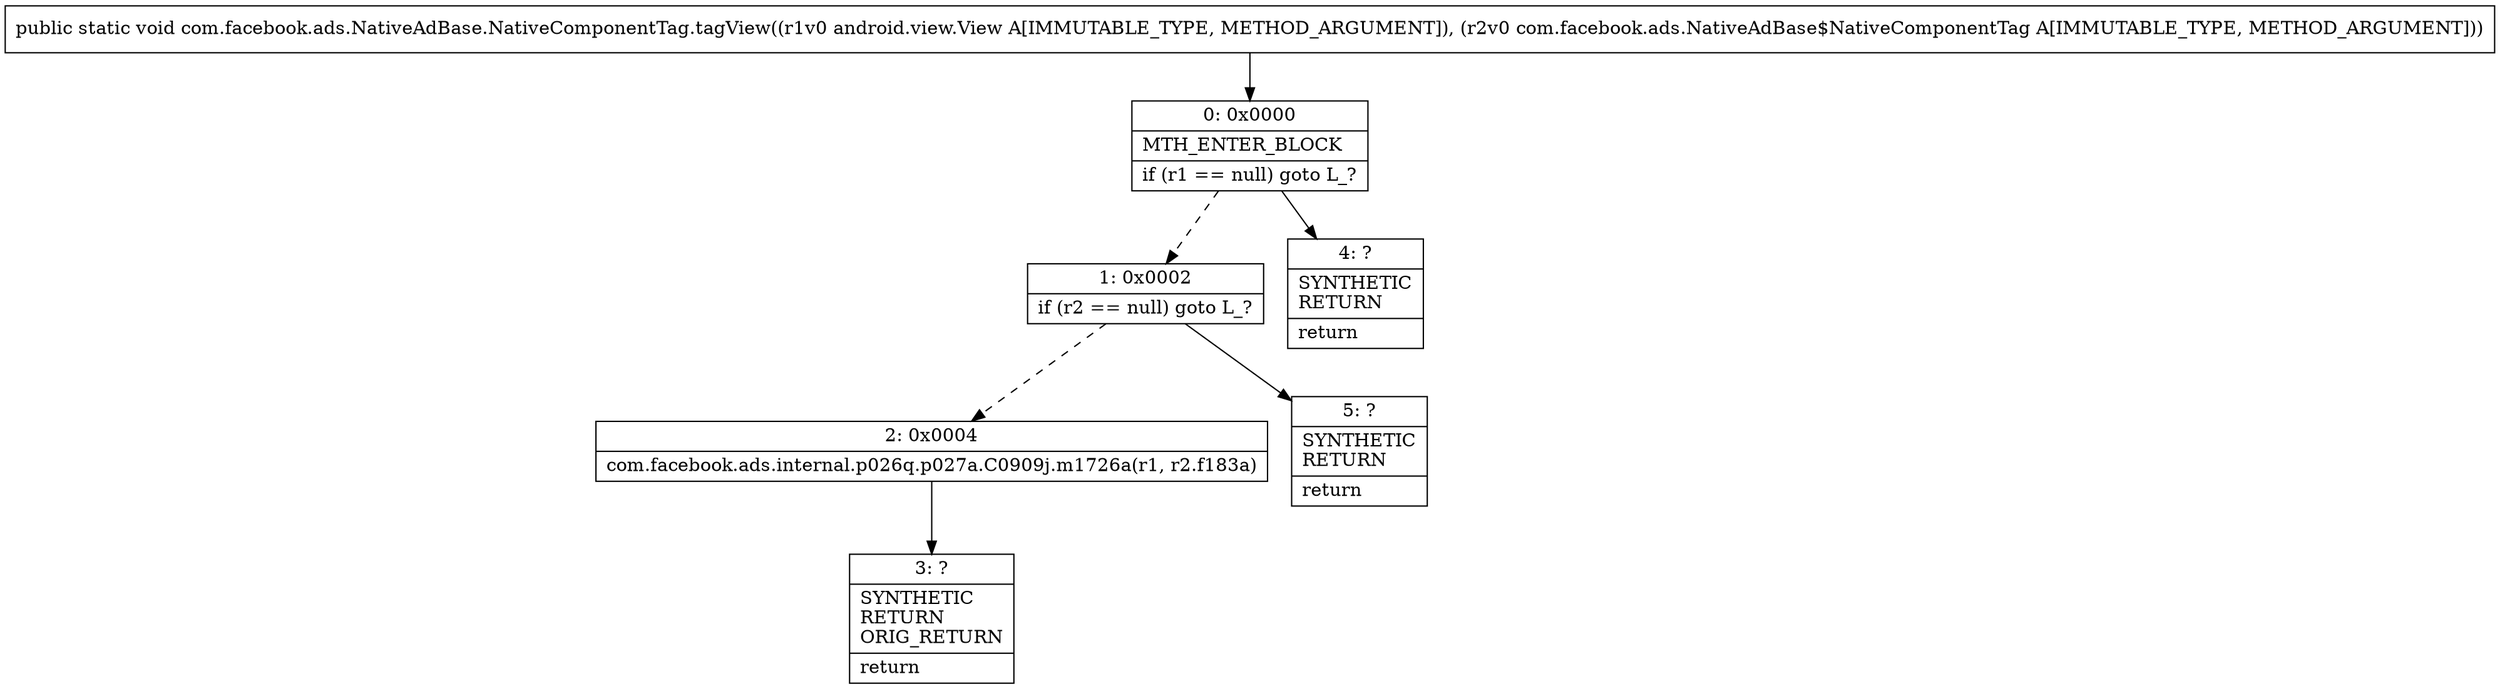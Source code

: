 digraph "CFG forcom.facebook.ads.NativeAdBase.NativeComponentTag.tagView(Landroid\/view\/View;Lcom\/facebook\/ads\/NativeAdBase$NativeComponentTag;)V" {
Node_0 [shape=record,label="{0\:\ 0x0000|MTH_ENTER_BLOCK\l|if (r1 == null) goto L_?\l}"];
Node_1 [shape=record,label="{1\:\ 0x0002|if (r2 == null) goto L_?\l}"];
Node_2 [shape=record,label="{2\:\ 0x0004|com.facebook.ads.internal.p026q.p027a.C0909j.m1726a(r1, r2.f183a)\l}"];
Node_3 [shape=record,label="{3\:\ ?|SYNTHETIC\lRETURN\lORIG_RETURN\l|return\l}"];
Node_4 [shape=record,label="{4\:\ ?|SYNTHETIC\lRETURN\l|return\l}"];
Node_5 [shape=record,label="{5\:\ ?|SYNTHETIC\lRETURN\l|return\l}"];
MethodNode[shape=record,label="{public static void com.facebook.ads.NativeAdBase.NativeComponentTag.tagView((r1v0 android.view.View A[IMMUTABLE_TYPE, METHOD_ARGUMENT]), (r2v0 com.facebook.ads.NativeAdBase$NativeComponentTag A[IMMUTABLE_TYPE, METHOD_ARGUMENT])) }"];
MethodNode -> Node_0;
Node_0 -> Node_1[style=dashed];
Node_0 -> Node_4;
Node_1 -> Node_2[style=dashed];
Node_1 -> Node_5;
Node_2 -> Node_3;
}

